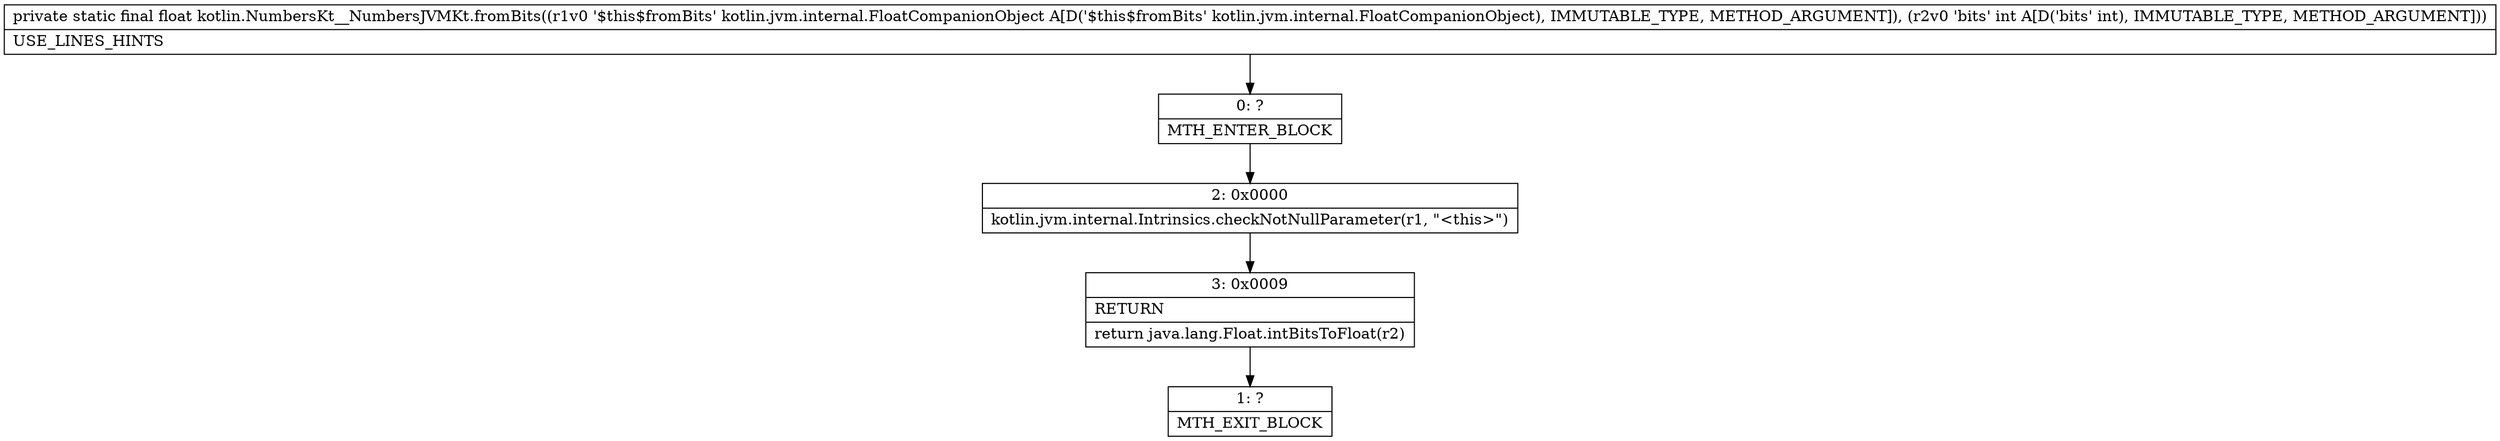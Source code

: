 digraph "CFG forkotlin.NumbersKt__NumbersJVMKt.fromBits(Lkotlin\/jvm\/internal\/FloatCompanionObject;I)F" {
Node_0 [shape=record,label="{0\:\ ?|MTH_ENTER_BLOCK\l}"];
Node_2 [shape=record,label="{2\:\ 0x0000|kotlin.jvm.internal.Intrinsics.checkNotNullParameter(r1, \"\<this\>\")\l}"];
Node_3 [shape=record,label="{3\:\ 0x0009|RETURN\l|return java.lang.Float.intBitsToFloat(r2)\l}"];
Node_1 [shape=record,label="{1\:\ ?|MTH_EXIT_BLOCK\l}"];
MethodNode[shape=record,label="{private static final float kotlin.NumbersKt__NumbersJVMKt.fromBits((r1v0 '$this$fromBits' kotlin.jvm.internal.FloatCompanionObject A[D('$this$fromBits' kotlin.jvm.internal.FloatCompanionObject), IMMUTABLE_TYPE, METHOD_ARGUMENT]), (r2v0 'bits' int A[D('bits' int), IMMUTABLE_TYPE, METHOD_ARGUMENT]))  | USE_LINES_HINTS\l}"];
MethodNode -> Node_0;Node_0 -> Node_2;
Node_2 -> Node_3;
Node_3 -> Node_1;
}

